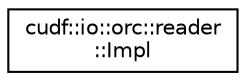 digraph "Graphical Class Hierarchy"
{
  edge [fontname="Helvetica",fontsize="10",labelfontname="Helvetica",labelfontsize="10"];
  node [fontname="Helvetica",fontsize="10",shape=record];
  rankdir="LR";
  Node0 [label="cudf::io::orc::reader\l::Impl",height=0.2,width=0.4,color="black", fillcolor="white", style="filled",URL="$classcudf_1_1io_1_1orc_1_1reader_1_1Impl.html",tooltip="Implementation for ORC reader. "];
}
